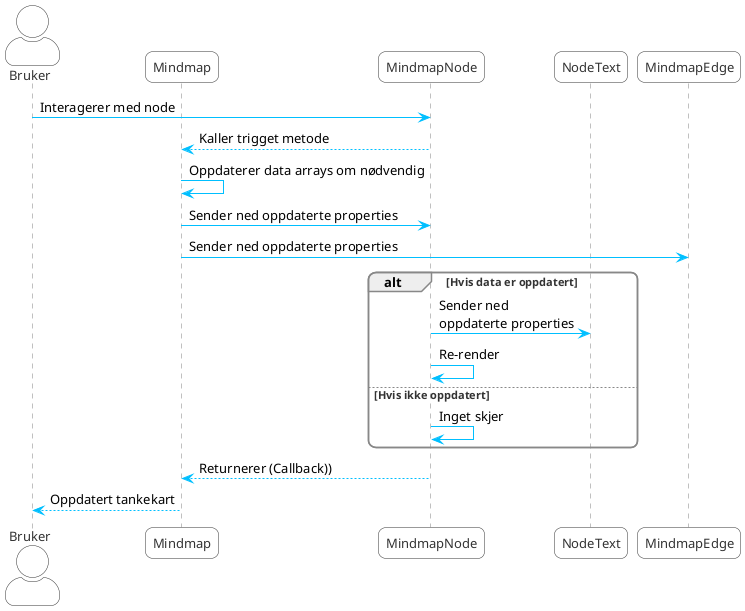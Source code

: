 @startuml
'https://plantuml.com/sequence-diagram

/'autonumber'/
skinparam actorStyle awesome
skinparam roundcorner 15

skinparam sequence {
ArrowColor DeepSkyBlue
ActorBorderColor #333
LifeLineBorderColor gray
LifeLineBackgroundColor #A9DCDF

ParticipantBorderColor #333
ParticipantBackgroundColor white
ParticipantFontName Aapex
ParticipantFontSize 13
ParticipantFontColor #333

ActorBackgroundColor white
ActorFontColor #333
ActorFontSize 13
ActorFontName Aapex

GroupBorderColor #888
GroupFontName Aapex
GroupFontColor #333
}

actor       Bruker        as User
participant Mindmap     as Mindmap
participant MindmapNode as Node
participant NodeText as Text
participant MindmapEdge as Edge


/'boundary    boundary    as Foo2
control     control     as Foo3
entity      entity      as Foo4
database    database    as Foo5
collections collections as Foo6
queue       queue       as Foo7'/

User -> Node: Interagerer med node
Mindmap <-- Node: Kaller trigget metode
Mindmap -> Mindmap: Oppdaterer data arrays om nødvendig
Mindmap -> Node: Sender ned oppdaterte properties
Mindmap -> Edge: Sender ned oppdaterte properties
alt Hvis data er oppdatert

    Node -> Text: Sender ned\noppdaterte properties
    Node -> Node: Re-render

else Hvis ikke oppdatert

    Node -> Node: Inget skjer

end

Mindmap <-- Node: Returnerer (Callback))

User <-- Mindmap: Oppdatert tankekart

@enduml